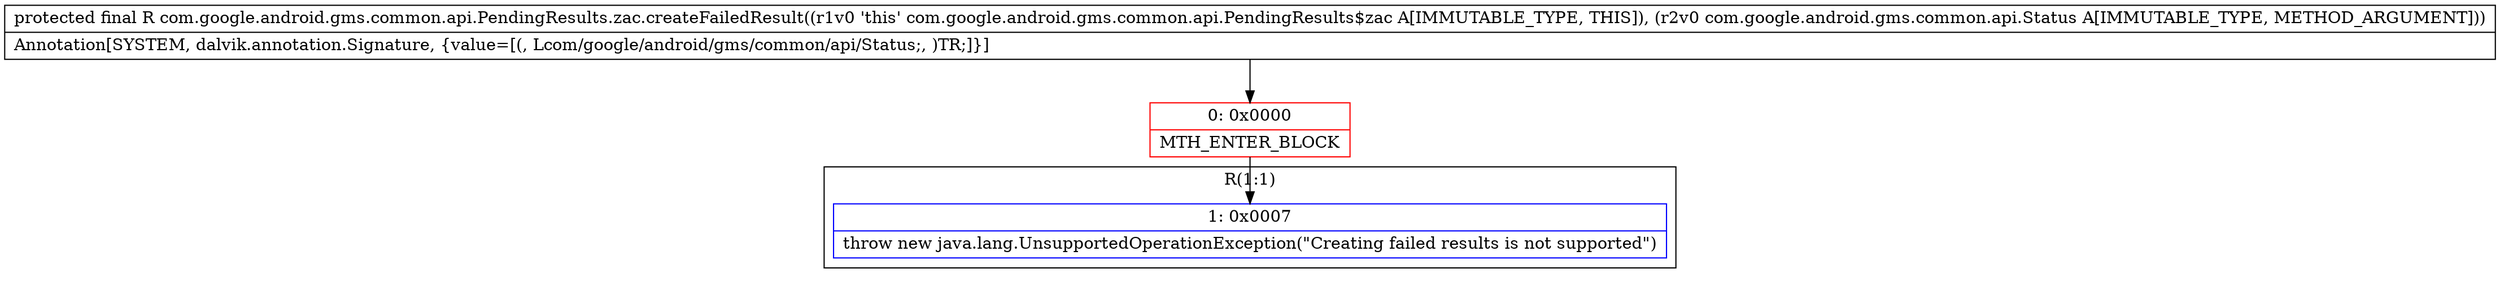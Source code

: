 digraph "CFG forcom.google.android.gms.common.api.PendingResults.zac.createFailedResult(Lcom\/google\/android\/gms\/common\/api\/Status;)Lcom\/google\/android\/gms\/common\/api\/Result;" {
subgraph cluster_Region_1046460981 {
label = "R(1:1)";
node [shape=record,color=blue];
Node_1 [shape=record,label="{1\:\ 0x0007|throw new java.lang.UnsupportedOperationException(\"Creating failed results is not supported\")\l}"];
}
Node_0 [shape=record,color=red,label="{0\:\ 0x0000|MTH_ENTER_BLOCK\l}"];
MethodNode[shape=record,label="{protected final R com.google.android.gms.common.api.PendingResults.zac.createFailedResult((r1v0 'this' com.google.android.gms.common.api.PendingResults$zac A[IMMUTABLE_TYPE, THIS]), (r2v0 com.google.android.gms.common.api.Status A[IMMUTABLE_TYPE, METHOD_ARGUMENT]))  | Annotation[SYSTEM, dalvik.annotation.Signature, \{value=[(, Lcom\/google\/android\/gms\/common\/api\/Status;, )TR;]\}]\l}"];
MethodNode -> Node_0;
Node_0 -> Node_1;
}


